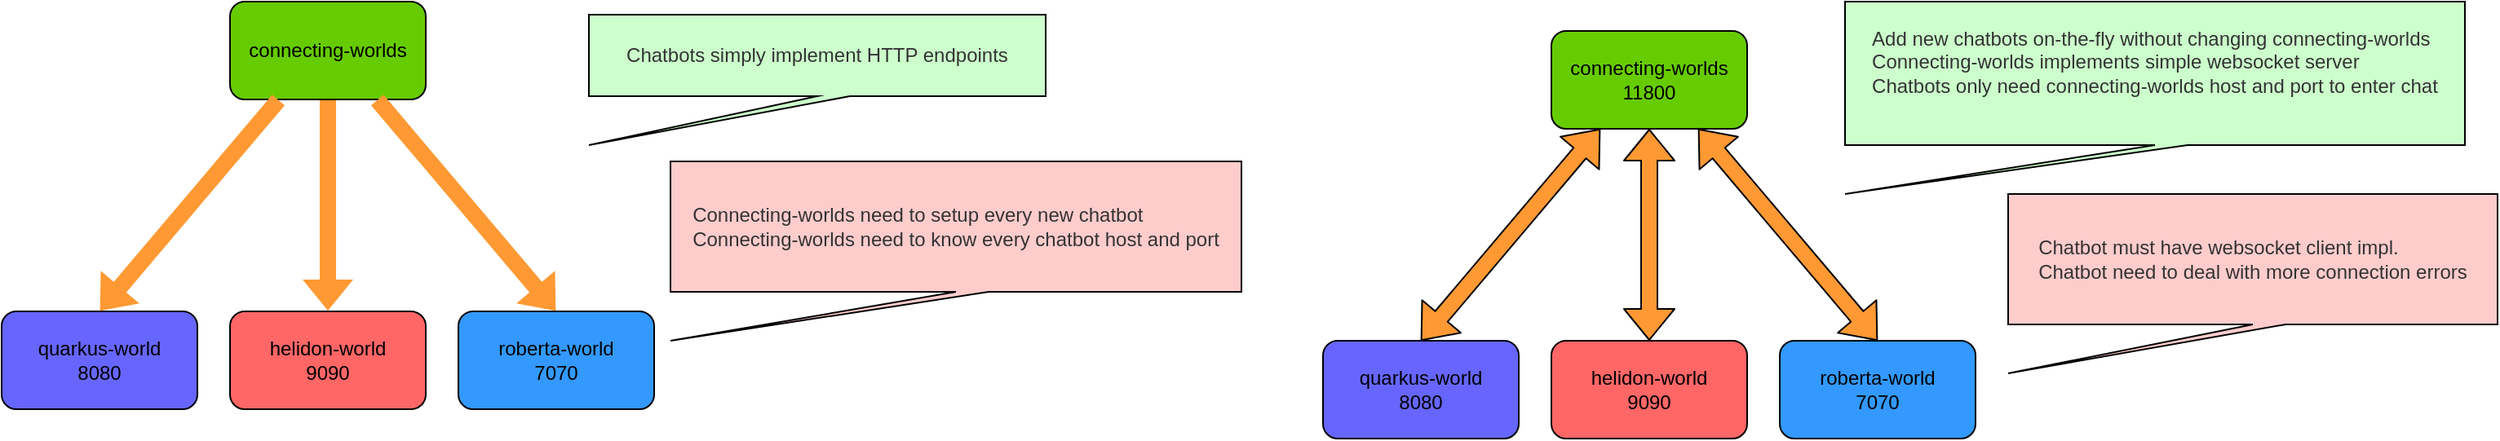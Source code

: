 <mxfile>
    <diagram id="7kKZISeoXC1-X_oNVWxm" name="Page-1">
        <mxGraphModel dx="856" dy="445" grid="1" gridSize="10" guides="1" tooltips="1" connect="1" arrows="1" fold="1" page="1" pageScale="1" pageWidth="850" pageHeight="1100" math="0" shadow="0">
            <root>
                <mxCell id="0"/>
                <mxCell id="1" parent="0"/>
                <mxCell id="2" value="connecting-worlds" style="rounded=1;whiteSpace=wrap;html=1;fillColor=#66CC00;" vertex="1" parent="1">
                    <mxGeometry x="320" y="172" width="120" height="60" as="geometry"/>
                </mxCell>
                <mxCell id="3" value="quarkus-world&lt;br&gt;8080" style="rounded=1;whiteSpace=wrap;html=1;fillColor=#6666FF;" vertex="1" parent="1">
                    <mxGeometry x="180" y="362" width="120" height="60" as="geometry"/>
                </mxCell>
                <mxCell id="4" value="helidon-world&lt;br&gt;9090" style="rounded=1;whiteSpace=wrap;html=1;fillColor=#FF6666;" vertex="1" parent="1">
                    <mxGeometry x="320" y="362" width="120" height="60" as="geometry"/>
                </mxCell>
                <mxCell id="5" value="roberta-world&lt;br&gt;7070" style="rounded=1;whiteSpace=wrap;html=1;fillColor=#3399FF;" vertex="1" parent="1">
                    <mxGeometry x="460" y="362" width="120" height="60" as="geometry"/>
                </mxCell>
                <mxCell id="7" value="" style="shape=flexArrow;endArrow=classic;html=1;exitX=0.25;exitY=1;exitDx=0;exitDy=0;fillColor=#FF9933;strokeColor=none;entryX=0.5;entryY=0;entryDx=0;entryDy=0;" edge="1" parent="1" source="2" target="3">
                    <mxGeometry width="50" height="50" relative="1" as="geometry">
                        <mxPoint x="320" y="292" as="sourcePoint"/>
                        <mxPoint x="190" y="362" as="targetPoint"/>
                    </mxGeometry>
                </mxCell>
                <mxCell id="8" value="" style="shape=flexArrow;endArrow=classic;html=1;entryX=0.5;entryY=0;entryDx=0;entryDy=0;exitX=0.5;exitY=1;exitDx=0;exitDy=0;fillColor=#FF9933;strokeColor=none;" edge="1" parent="1" source="2" target="4">
                    <mxGeometry width="50" height="50" relative="1" as="geometry">
                        <mxPoint x="470" y="302" as="sourcePoint"/>
                        <mxPoint x="340" y="372" as="targetPoint"/>
                    </mxGeometry>
                </mxCell>
                <mxCell id="9" value="" style="shape=flexArrow;endArrow=classic;html=1;exitX=0.75;exitY=1;exitDx=0;exitDy=0;entryX=0.5;entryY=0;entryDx=0;entryDy=0;fillColor=#FF9933;strokeColor=none;" edge="1" parent="1" source="2" target="5">
                    <mxGeometry width="50" height="50" relative="1" as="geometry">
                        <mxPoint x="360" y="292" as="sourcePoint"/>
                        <mxPoint x="200" y="372" as="targetPoint"/>
                    </mxGeometry>
                </mxCell>
                <mxCell id="10" value="connecting-worlds&lt;br&gt;11800" style="rounded=1;whiteSpace=wrap;html=1;fillColor=#66CC00;" vertex="1" parent="1">
                    <mxGeometry x="1130" y="190" width="120" height="60" as="geometry"/>
                </mxCell>
                <mxCell id="11" value="quarkus-world&lt;br&gt;8080" style="rounded=1;whiteSpace=wrap;html=1;fillColor=#6666FF;" vertex="1" parent="1">
                    <mxGeometry x="990" y="380" width="120" height="60" as="geometry"/>
                </mxCell>
                <mxCell id="12" value="helidon-world&lt;br&gt;9090" style="rounded=1;whiteSpace=wrap;html=1;fillColor=#FF6666;" vertex="1" parent="1">
                    <mxGeometry x="1130" y="380" width="120" height="60" as="geometry"/>
                </mxCell>
                <mxCell id="13" value="roberta-world&lt;br&gt;7070" style="rounded=1;whiteSpace=wrap;html=1;fillColor=#3399FF;" vertex="1" parent="1">
                    <mxGeometry x="1270" y="380" width="120" height="60" as="geometry"/>
                </mxCell>
                <mxCell id="17" value="" style="shape=flexArrow;endArrow=classic;startArrow=classic;html=1;fillColor=#FF9933;exitX=0.5;exitY=0;exitDx=0;exitDy=0;entryX=0.25;entryY=1;entryDx=0;entryDy=0;" edge="1" parent="1" source="11" target="10">
                    <mxGeometry width="100" height="100" relative="1" as="geometry">
                        <mxPoint x="950" y="390" as="sourcePoint"/>
                        <mxPoint x="1050" y="290" as="targetPoint"/>
                    </mxGeometry>
                </mxCell>
                <mxCell id="18" value="" style="shape=flexArrow;endArrow=classic;startArrow=classic;html=1;fillColor=#FF9933;exitX=0.5;exitY=0;exitDx=0;exitDy=0;entryX=0.75;entryY=1;entryDx=0;entryDy=0;" edge="1" parent="1" source="13" target="10">
                    <mxGeometry width="100" height="100" relative="1" as="geometry">
                        <mxPoint x="1010" y="390" as="sourcePoint"/>
                        <mxPoint x="1160" y="260" as="targetPoint"/>
                    </mxGeometry>
                </mxCell>
                <mxCell id="19" value="" style="shape=flexArrow;endArrow=classic;startArrow=classic;html=1;fillColor=#FF9933;exitX=0.5;exitY=0;exitDx=0;exitDy=0;entryX=0.5;entryY=1;entryDx=0;entryDy=0;" edge="1" parent="1" source="12" target="10">
                    <mxGeometry width="100" height="100" relative="1" as="geometry">
                        <mxPoint x="1370" y="390" as="sourcePoint"/>
                        <mxPoint x="1220" y="260" as="targetPoint"/>
                    </mxGeometry>
                </mxCell>
                <mxCell id="20" value="&lt;div style=&quot;text-align: justify&quot;&gt;&lt;span style=&quot;color: rgb(51 , 51 , 51)&quot;&gt;Connecting-worlds need to setup every new chatbot&lt;/span&gt;&lt;/div&gt;&lt;span style=&quot;color: rgb(51 , 51 , 51) ; text-align: justify&quot;&gt;Connecting-worlds n&lt;/span&gt;&lt;span style=&quot;text-align: justify ; color: rgb(51 , 51 , 51)&quot;&gt;eed to know every chatbot host and port&lt;/span&gt;&lt;span style=&quot;color: rgb(51 , 51 , 51) ; text-align: justify&quot;&gt;&lt;br&gt;&lt;/span&gt;" style="shape=callout;whiteSpace=wrap;html=1;perimeter=calloutPerimeter;fillColor=#FFCCCC;position2=0;align=center;" vertex="1" parent="1">
                    <mxGeometry x="590" y="270" width="350" height="110" as="geometry"/>
                </mxCell>
                <mxCell id="21" value="&lt;div style=&quot;text-align: left&quot;&gt;&lt;span&gt;&lt;font color=&quot;#333333&quot;&gt;Chatbot must have websocket client impl.&lt;/font&gt;&lt;/span&gt;&lt;/div&gt;&lt;div style=&quot;text-align: left&quot;&gt;&lt;span&gt;&lt;font color=&quot;#333333&quot;&gt;Chatbot need to deal with more connection errors&lt;/font&gt;&lt;/span&gt;&lt;/div&gt;" style="shape=callout;whiteSpace=wrap;html=1;perimeter=calloutPerimeter;fillColor=#FFCCCC;position2=0;" vertex="1" parent="1">
                    <mxGeometry x="1410" y="290" width="300" height="110" as="geometry"/>
                </mxCell>
                <mxCell id="22" value="&lt;div style=&quot;text-align: justify&quot;&gt;&lt;/div&gt;&lt;span style=&quot;color: rgb(51 , 51 , 51) ; text-align: justify&quot;&gt;Chatbots simply implement HTTP endpoints&lt;br&gt;&lt;/span&gt;" style="shape=callout;whiteSpace=wrap;html=1;perimeter=calloutPerimeter;fillColor=#CCFFCC;position2=0;align=center;" vertex="1" parent="1">
                    <mxGeometry x="540" y="180" width="280" height="80" as="geometry"/>
                </mxCell>
                <mxCell id="23" value="&lt;div style=&quot;text-align: justify&quot;&gt;&lt;font color=&quot;#333333&quot;&gt;Add new chatbots on-the-fly without changing connecting-worlds&lt;/font&gt;&lt;/div&gt;&lt;div style=&quot;text-align: justify&quot;&gt;&lt;font color=&quot;#333333&quot;&gt;Connecting-worlds implements simple websocket server&lt;/font&gt;&lt;/div&gt;&lt;div style=&quot;text-align: justify&quot;&gt;&lt;font color=&quot;#333333&quot;&gt;Chatbots only need connecting-worlds host and port to enter chat&lt;/font&gt;&lt;/div&gt;&lt;span style=&quot;color: rgb(51 , 51 , 51) ; text-align: justify&quot;&gt;&lt;br&gt;&lt;/span&gt;" style="shape=callout;whiteSpace=wrap;html=1;perimeter=calloutPerimeter;fillColor=#CCFFCC;position2=0;" vertex="1" parent="1">
                    <mxGeometry x="1310" y="172" width="380" height="118" as="geometry"/>
                </mxCell>
            </root>
        </mxGraphModel>
    </diagram>
</mxfile>